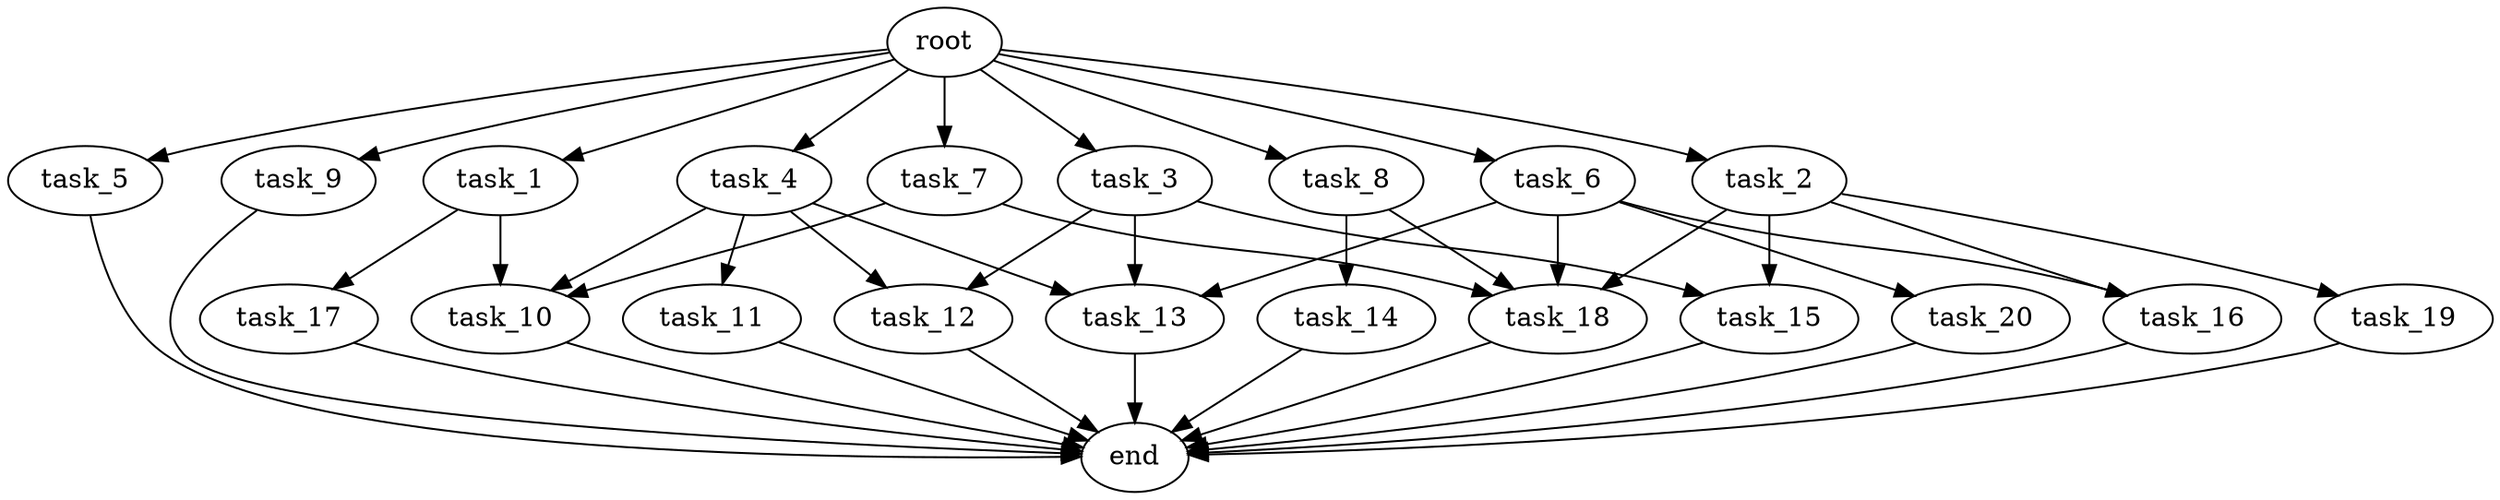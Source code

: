 digraph G {
  root [size="0.000000e+00"];
  task_1 [size="6.005860e+10"];
  task_2 [size="8.827076e+10"];
  task_3 [size="5.041597e+10"];
  task_4 [size="3.847242e+10"];
  task_5 [size="9.795028e+10"];
  task_6 [size="9.159187e+10"];
  task_7 [size="7.623984e+10"];
  task_8 [size="2.736685e+10"];
  task_9 [size="9.635972e+10"];
  task_10 [size="9.704946e+10"];
  task_11 [size="4.529004e+10"];
  task_12 [size="1.334585e+10"];
  task_13 [size="4.128042e+10"];
  task_14 [size="7.000443e+10"];
  task_15 [size="7.484520e+10"];
  task_16 [size="2.989832e+10"];
  task_17 [size="7.015242e+10"];
  task_18 [size="8.607215e+10"];
  task_19 [size="7.119032e+10"];
  task_20 [size="9.355185e+10"];
  end [size="0.000000e+00"];

  root -> task_1 [size="1.000000e-12"];
  root -> task_2 [size="1.000000e-12"];
  root -> task_3 [size="1.000000e-12"];
  root -> task_4 [size="1.000000e-12"];
  root -> task_5 [size="1.000000e-12"];
  root -> task_6 [size="1.000000e-12"];
  root -> task_7 [size="1.000000e-12"];
  root -> task_8 [size="1.000000e-12"];
  root -> task_9 [size="1.000000e-12"];
  task_1 -> task_10 [size="3.234982e+08"];
  task_1 -> task_17 [size="7.015242e+08"];
  task_2 -> task_15 [size="3.742260e+08"];
  task_2 -> task_16 [size="1.494916e+08"];
  task_2 -> task_18 [size="2.151804e+08"];
  task_2 -> task_19 [size="7.119032e+08"];
  task_3 -> task_12 [size="6.672925e+07"];
  task_3 -> task_13 [size="1.376014e+08"];
  task_3 -> task_15 [size="3.742260e+08"];
  task_4 -> task_10 [size="3.234982e+08"];
  task_4 -> task_11 [size="4.529004e+08"];
  task_4 -> task_12 [size="6.672925e+07"];
  task_4 -> task_13 [size="1.376014e+08"];
  task_5 -> end [size="1.000000e-12"];
  task_6 -> task_13 [size="1.376014e+08"];
  task_6 -> task_16 [size="1.494916e+08"];
  task_6 -> task_18 [size="2.151804e+08"];
  task_6 -> task_20 [size="9.355185e+08"];
  task_7 -> task_10 [size="3.234982e+08"];
  task_7 -> task_18 [size="2.151804e+08"];
  task_8 -> task_14 [size="7.000443e+08"];
  task_8 -> task_18 [size="2.151804e+08"];
  task_9 -> end [size="1.000000e-12"];
  task_10 -> end [size="1.000000e-12"];
  task_11 -> end [size="1.000000e-12"];
  task_12 -> end [size="1.000000e-12"];
  task_13 -> end [size="1.000000e-12"];
  task_14 -> end [size="1.000000e-12"];
  task_15 -> end [size="1.000000e-12"];
  task_16 -> end [size="1.000000e-12"];
  task_17 -> end [size="1.000000e-12"];
  task_18 -> end [size="1.000000e-12"];
  task_19 -> end [size="1.000000e-12"];
  task_20 -> end [size="1.000000e-12"];
}
